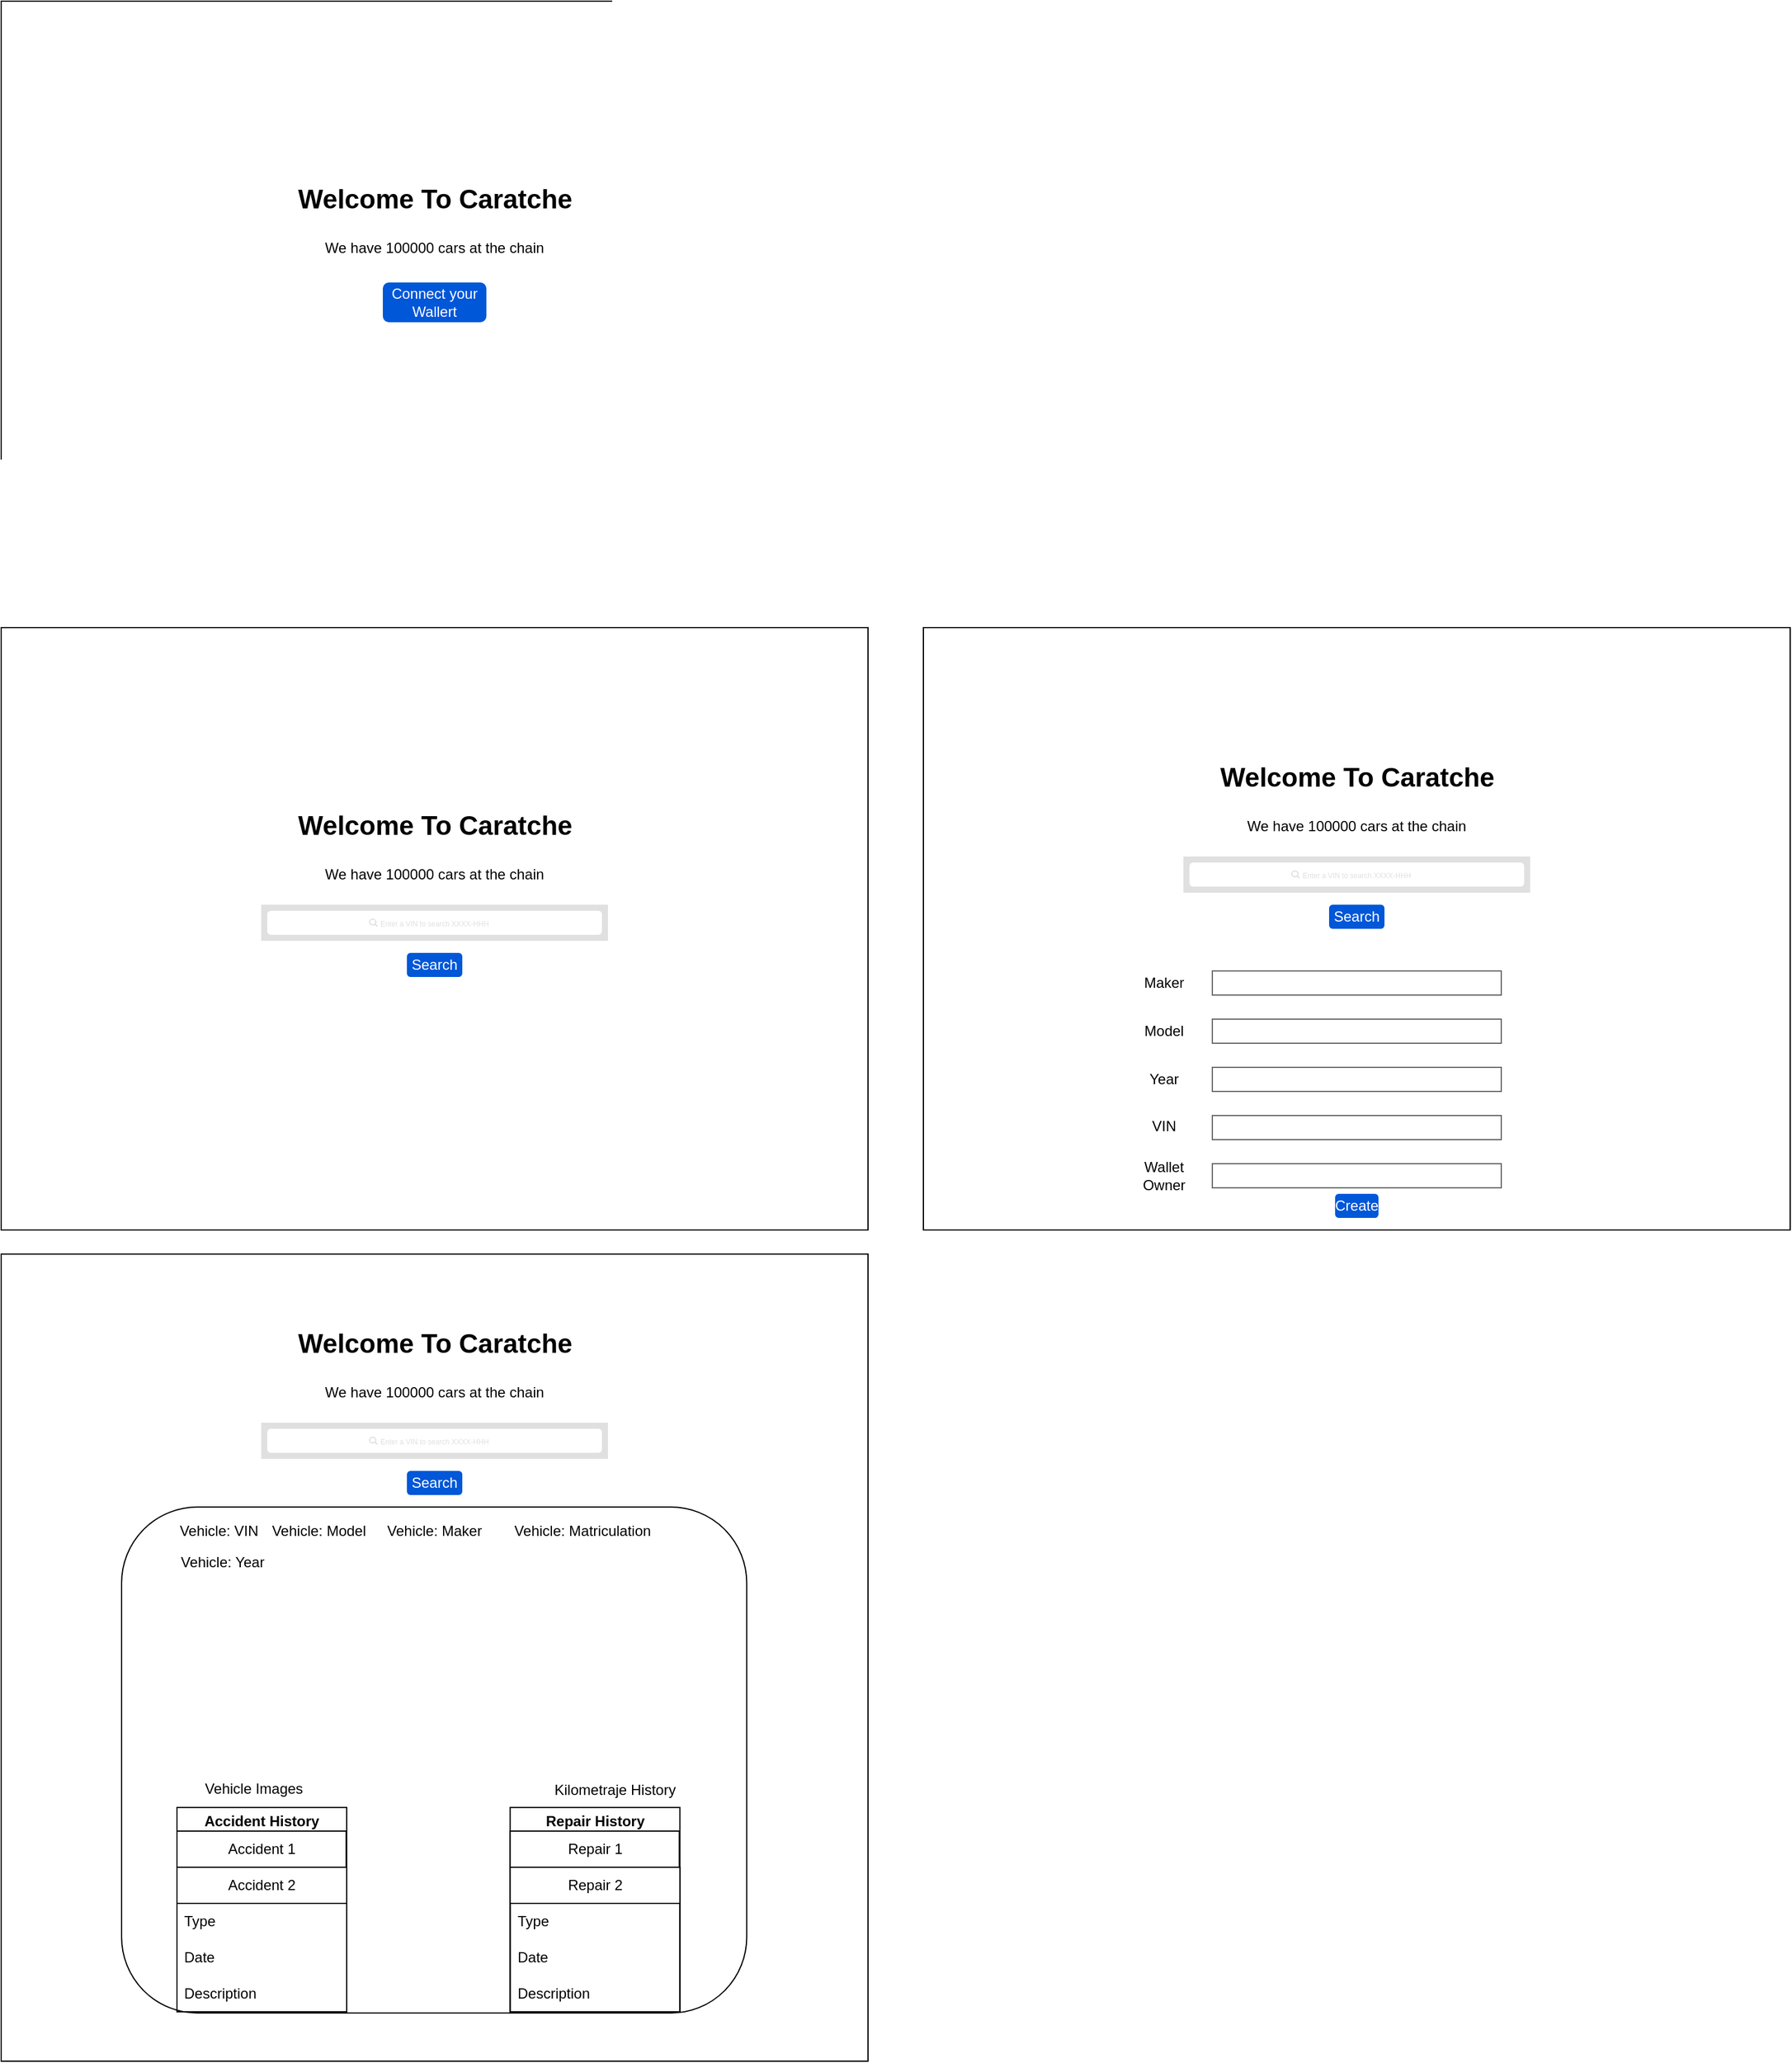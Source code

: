 <mxfile version="21.1.8" type="device">
  <diagram name="Página-1" id="RQqD79whM-RUdCExWJlz">
    <mxGraphModel dx="2373" dy="1313" grid="1" gridSize="10" guides="1" tooltips="1" connect="1" arrows="1" fold="1" page="1" pageScale="1" pageWidth="827" pageHeight="1169" math="0" shadow="0">
      <root>
        <mxCell id="0" />
        <mxCell id="1" parent="0" />
        <mxCell id="EDZhHMUkudXkHzifL0yu-2" value="" style="rounded=0;whiteSpace=wrap;html=1;" vertex="1" parent="1">
          <mxGeometry x="54" y="220" width="720" height="500" as="geometry" />
        </mxCell>
        <mxCell id="EDZhHMUkudXkHzifL0yu-3" value="&lt;b&gt;&lt;font style=&quot;font-size: 22px;&quot;&gt;Welcome To Caratche&lt;/font&gt;&lt;/b&gt;" style="text;html=1;strokeColor=none;fillColor=none;align=center;verticalAlign=middle;whiteSpace=wrap;rounded=0;" vertex="1" parent="1">
          <mxGeometry x="298.5" y="360" width="231" height="50" as="geometry" />
        </mxCell>
        <mxCell id="EDZhHMUkudXkHzifL0yu-4" value="We have 100000 cars at the chain" style="text;html=1;strokeColor=none;fillColor=none;align=center;verticalAlign=middle;whiteSpace=wrap;rounded=0;" vertex="1" parent="1">
          <mxGeometry x="306" y="410" width="216" height="30" as="geometry" />
        </mxCell>
        <mxCell id="EDZhHMUkudXkHzifL0yu-6" value="Connect your Wallert" style="rounded=1;fillColor=#0057D8;align=center;strokeColor=none;html=1;whiteSpace=wrap;fontColor=#ffffff;fontSize=12;sketch=0;" vertex="1" parent="1">
          <mxGeometry x="371" y="453.5" width="86" height="33" as="geometry" />
        </mxCell>
        <mxCell id="EDZhHMUkudXkHzifL0yu-8" value="" style="rounded=0;whiteSpace=wrap;html=1;" vertex="1" parent="1">
          <mxGeometry x="54" y="740" width="720" height="500" as="geometry" />
        </mxCell>
        <mxCell id="EDZhHMUkudXkHzifL0yu-9" value="&lt;b&gt;&lt;font style=&quot;font-size: 22px;&quot;&gt;Welcome To Caratche&lt;/font&gt;&lt;/b&gt;" style="text;html=1;strokeColor=none;fillColor=none;align=center;verticalAlign=middle;whiteSpace=wrap;rounded=0;" vertex="1" parent="1">
          <mxGeometry x="298.5" y="880" width="231" height="50" as="geometry" />
        </mxCell>
        <mxCell id="EDZhHMUkudXkHzifL0yu-10" value="We have 100000 cars at the chain" style="text;html=1;strokeColor=none;fillColor=none;align=center;verticalAlign=middle;whiteSpace=wrap;rounded=0;" vertex="1" parent="1">
          <mxGeometry x="306" y="930" width="216" height="30" as="geometry" />
        </mxCell>
        <mxCell id="EDZhHMUkudXkHzifL0yu-12" value="" style="shape=rect;fillColor=#e0e0e0;strokeColor=none;" vertex="1" parent="1">
          <mxGeometry x="270" y="970" width="288" height="30" as="geometry" />
        </mxCell>
        <mxCell id="EDZhHMUkudXkHzifL0yu-13" value="" style="html=1;strokeWidth=1;shadow=0;dashed=0;shape=mxgraph.ios7ui.marginRect;rx=3;ry=3;rectMargin=5;strokeColor=none;" vertex="1" parent="EDZhHMUkudXkHzifL0yu-12">
          <mxGeometry width="288" height="30" as="geometry" />
        </mxCell>
        <mxCell id="EDZhHMUkudXkHzifL0yu-14" value="Enter a VIN to search XXXX-HHH" style="shape=mxgraph.ios7.icons.looking_glass;strokeColor=#e0e0e0;fillColor=none;fontColor=#e0e0e0;labelPosition=right;verticalLabelPosition=middle;align=left;verticalAlign=middle;fontSize=6;fontStyle=0;spacingTop=2;sketch=0;html=1;" vertex="1" parent="EDZhHMUkudXkHzifL0yu-12">
          <mxGeometry x="0.5" y="0.5" width="6.5" height="6" relative="1" as="geometry">
            <mxPoint x="-54" y="-3" as="offset" />
          </mxGeometry>
        </mxCell>
        <mxCell id="EDZhHMUkudXkHzifL0yu-16" value="Search" style="rounded=1;fillColor=#0057D8;align=center;strokeColor=none;html=1;whiteSpace=wrap;fontColor=#ffffff;fontSize=12;sketch=0;" vertex="1" parent="1">
          <mxGeometry x="391" y="1010" width="46" height="20" as="geometry" />
        </mxCell>
        <mxCell id="EDZhHMUkudXkHzifL0yu-18" value="" style="rounded=0;whiteSpace=wrap;html=1;" vertex="1" parent="1">
          <mxGeometry x="54" y="1260" width="720" height="670" as="geometry" />
        </mxCell>
        <mxCell id="EDZhHMUkudXkHzifL0yu-19" value="&lt;b&gt;&lt;font style=&quot;font-size: 22px;&quot;&gt;Welcome To Caratche&lt;/font&gt;&lt;/b&gt;" style="text;html=1;strokeColor=none;fillColor=none;align=center;verticalAlign=middle;whiteSpace=wrap;rounded=0;" vertex="1" parent="1">
          <mxGeometry x="298.5" y="1310" width="231" height="50" as="geometry" />
        </mxCell>
        <mxCell id="EDZhHMUkudXkHzifL0yu-20" value="We have 100000 cars at the chain" style="text;html=1;strokeColor=none;fillColor=none;align=center;verticalAlign=middle;whiteSpace=wrap;rounded=0;" vertex="1" parent="1">
          <mxGeometry x="306" y="1360" width="216" height="30" as="geometry" />
        </mxCell>
        <mxCell id="EDZhHMUkudXkHzifL0yu-21" value="" style="shape=rect;fillColor=#e0e0e0;strokeColor=none;" vertex="1" parent="1">
          <mxGeometry x="270" y="1400" width="288" height="30" as="geometry" />
        </mxCell>
        <mxCell id="EDZhHMUkudXkHzifL0yu-22" value="" style="html=1;strokeWidth=1;shadow=0;dashed=0;shape=mxgraph.ios7ui.marginRect;rx=3;ry=3;rectMargin=5;strokeColor=none;" vertex="1" parent="EDZhHMUkudXkHzifL0yu-21">
          <mxGeometry width="288" height="30" as="geometry" />
        </mxCell>
        <mxCell id="EDZhHMUkudXkHzifL0yu-23" value="Enter a VIN to search XXXX-HHH" style="shape=mxgraph.ios7.icons.looking_glass;strokeColor=#e0e0e0;fillColor=none;fontColor=#e0e0e0;labelPosition=right;verticalLabelPosition=middle;align=left;verticalAlign=middle;fontSize=6;fontStyle=0;spacingTop=2;sketch=0;html=1;" vertex="1" parent="EDZhHMUkudXkHzifL0yu-21">
          <mxGeometry x="0.5" y="0.5" width="6.5" height="6" relative="1" as="geometry">
            <mxPoint x="-54" y="-3" as="offset" />
          </mxGeometry>
        </mxCell>
        <mxCell id="EDZhHMUkudXkHzifL0yu-24" value="Search" style="rounded=1;fillColor=#0057D8;align=center;strokeColor=none;html=1;whiteSpace=wrap;fontColor=#ffffff;fontSize=12;sketch=0;" vertex="1" parent="1">
          <mxGeometry x="391" y="1440" width="46" height="20" as="geometry" />
        </mxCell>
        <mxCell id="EDZhHMUkudXkHzifL0yu-25" value="" style="rounded=1;whiteSpace=wrap;html=1;" vertex="1" parent="1">
          <mxGeometry x="154" y="1470" width="519.25" height="420" as="geometry" />
        </mxCell>
        <mxCell id="EDZhHMUkudXkHzifL0yu-42" value="Vehicle: Maker" style="text;html=1;strokeColor=none;fillColor=none;align=center;verticalAlign=middle;whiteSpace=wrap;rounded=0;" vertex="1" parent="EDZhHMUkudXkHzifL0yu-25">
          <mxGeometry x="212" width="96" height="39.375" as="geometry" />
        </mxCell>
        <mxCell id="EDZhHMUkudXkHzifL0yu-47" value="Vehicle: Matriculation" style="text;html=1;strokeColor=none;fillColor=none;align=center;verticalAlign=middle;whiteSpace=wrap;rounded=0;" vertex="1" parent="EDZhHMUkudXkHzifL0yu-25">
          <mxGeometry x="276" width="214" height="39.375" as="geometry" />
        </mxCell>
        <mxCell id="EDZhHMUkudXkHzifL0yu-46" value="Vehicle: Year" style="text;html=1;strokeColor=none;fillColor=none;align=center;verticalAlign=middle;whiteSpace=wrap;rounded=0;" vertex="1" parent="EDZhHMUkudXkHzifL0yu-25">
          <mxGeometry x="36" y="26.25" width="96" height="39.375" as="geometry" />
        </mxCell>
        <mxCell id="EDZhHMUkudXkHzifL0yu-41" value="Vehicle: Model" style="text;html=1;strokeColor=none;fillColor=none;align=center;verticalAlign=middle;whiteSpace=wrap;rounded=0;" vertex="1" parent="EDZhHMUkudXkHzifL0yu-25">
          <mxGeometry x="116" width="96" height="39.375" as="geometry" />
        </mxCell>
        <mxCell id="EDZhHMUkudXkHzifL0yu-28" value="" style="shape=image;html=1;verticalAlign=top;verticalLabelPosition=bottom;labelBackgroundColor=#ffffff;imageAspect=0;aspect=fixed;image=https://cdn4.iconfinder.com/data/icons/evil-icons-user-interface/64/picture-128.png" vertex="1" parent="EDZhHMUkudXkHzifL0yu-25">
          <mxGeometry x="35" y="78.75" width="74" height="74" as="geometry" />
        </mxCell>
        <mxCell id="EDZhHMUkudXkHzifL0yu-30" value="" style="shape=image;html=1;verticalAlign=top;verticalLabelPosition=bottom;labelBackgroundColor=#ffffff;imageAspect=0;aspect=fixed;image=https://cdn4.iconfinder.com/data/icons/evil-icons-user-interface/64/picture-128.png" vertex="1" parent="EDZhHMUkudXkHzifL0yu-25">
          <mxGeometry x="115" y="78.75" width="74" height="74" as="geometry" />
        </mxCell>
        <mxCell id="EDZhHMUkudXkHzifL0yu-32" value="" style="shape=image;html=1;verticalAlign=top;verticalLabelPosition=bottom;labelBackgroundColor=#ffffff;imageAspect=0;aspect=fixed;image=https://cdn4.iconfinder.com/data/icons/evil-icons-user-interface/64/picture-128.png" vertex="1" parent="EDZhHMUkudXkHzifL0yu-25">
          <mxGeometry x="115" y="144.375" width="74" height="74" as="geometry" />
        </mxCell>
        <mxCell id="EDZhHMUkudXkHzifL0yu-31" value="" style="shape=image;html=1;verticalAlign=top;verticalLabelPosition=bottom;labelBackgroundColor=#ffffff;imageAspect=0;aspect=fixed;image=https://cdn4.iconfinder.com/data/icons/evil-icons-user-interface/64/picture-128.png" vertex="1" parent="EDZhHMUkudXkHzifL0yu-25">
          <mxGeometry x="35" y="144.375" width="74" height="74" as="geometry" />
        </mxCell>
        <mxCell id="EDZhHMUkudXkHzifL0yu-35" value="Vehicle Images" style="text;html=1;strokeColor=none;fillColor=none;align=center;verticalAlign=middle;whiteSpace=wrap;rounded=0;" vertex="1" parent="EDZhHMUkudXkHzifL0yu-25">
          <mxGeometry x="35" y="227.062" width="150" height="14.438" as="geometry" />
        </mxCell>
        <mxCell id="EDZhHMUkudXkHzifL0yu-33" value="" style="shape=image;html=1;verticalAlign=top;verticalLabelPosition=bottom;labelBackgroundColor=#ffffff;imageAspect=0;aspect=fixed;image=https://cdn0.iconfinder.com/data/icons/business-startup-10/50/18-128.png" vertex="1" parent="EDZhHMUkudXkHzifL0yu-25">
          <mxGeometry x="356.25" y="86.953" width="107.5" height="107.5" as="geometry" />
        </mxCell>
        <mxCell id="EDZhHMUkudXkHzifL0yu-36" value="Kilometraje History" style="text;html=1;strokeColor=none;fillColor=none;align=center;verticalAlign=middle;whiteSpace=wrap;rounded=0;" vertex="1" parent="EDZhHMUkudXkHzifL0yu-25">
          <mxGeometry x="335" y="228.047" width="150" height="14.438" as="geometry" />
        </mxCell>
        <mxCell id="EDZhHMUkudXkHzifL0yu-49" value="Accident History" style="swimlane;whiteSpace=wrap;html=1;" vertex="1" parent="EDZhHMUkudXkHzifL0yu-25">
          <mxGeometry x="46" y="249.38" width="141" height="169.62" as="geometry">
            <mxRectangle x="46" y="249.375" width="140" height="30" as="alternateBounds" />
          </mxGeometry>
        </mxCell>
        <mxCell id="EDZhHMUkudXkHzifL0yu-51" value="Accident 1" style="swimlane;fontStyle=0;childLayout=stackLayout;horizontal=1;startSize=30;horizontalStack=0;resizeParent=1;resizeParentMax=0;resizeLast=0;collapsible=1;marginBottom=0;whiteSpace=wrap;html=1;" vertex="1" collapsed="1" parent="EDZhHMUkudXkHzifL0yu-49">
          <mxGeometry y="19.62" width="140.5" height="30" as="geometry">
            <mxRectangle y="19.62" width="141" height="120" as="alternateBounds" />
          </mxGeometry>
        </mxCell>
        <mxCell id="EDZhHMUkudXkHzifL0yu-52" value="Type" style="text;strokeColor=none;fillColor=none;align=left;verticalAlign=middle;spacingLeft=4;spacingRight=4;overflow=hidden;points=[[0,0.5],[1,0.5]];portConstraint=eastwest;rotatable=0;whiteSpace=wrap;html=1;" vertex="1" parent="EDZhHMUkudXkHzifL0yu-51">
          <mxGeometry y="30" width="141" height="30" as="geometry" />
        </mxCell>
        <mxCell id="EDZhHMUkudXkHzifL0yu-53" value="Date" style="text;strokeColor=none;fillColor=none;align=left;verticalAlign=middle;spacingLeft=4;spacingRight=4;overflow=hidden;points=[[0,0.5],[1,0.5]];portConstraint=eastwest;rotatable=0;whiteSpace=wrap;html=1;" vertex="1" parent="EDZhHMUkudXkHzifL0yu-51">
          <mxGeometry y="60" width="141" height="30" as="geometry" />
        </mxCell>
        <mxCell id="EDZhHMUkudXkHzifL0yu-54" value="Description" style="text;strokeColor=none;fillColor=none;align=left;verticalAlign=middle;spacingLeft=4;spacingRight=4;overflow=hidden;points=[[0,0.5],[1,0.5]];portConstraint=eastwest;rotatable=0;whiteSpace=wrap;html=1;" vertex="1" parent="EDZhHMUkudXkHzifL0yu-51">
          <mxGeometry y="90" width="141" height="30" as="geometry" />
        </mxCell>
        <mxCell id="EDZhHMUkudXkHzifL0yu-55" value="Accident 2" style="swimlane;fontStyle=0;childLayout=stackLayout;horizontal=1;startSize=30;horizontalStack=0;resizeParent=1;resizeParentMax=0;resizeLast=0;collapsible=1;marginBottom=0;whiteSpace=wrap;html=1;" vertex="1" parent="EDZhHMUkudXkHzifL0yu-49">
          <mxGeometry y="49.62" width="141" height="120" as="geometry">
            <mxRectangle y="49.62" width="140.5" height="30" as="alternateBounds" />
          </mxGeometry>
        </mxCell>
        <mxCell id="EDZhHMUkudXkHzifL0yu-56" value="Type" style="text;strokeColor=none;fillColor=none;align=left;verticalAlign=middle;spacingLeft=4;spacingRight=4;overflow=hidden;points=[[0,0.5],[1,0.5]];portConstraint=eastwest;rotatable=0;whiteSpace=wrap;html=1;" vertex="1" parent="EDZhHMUkudXkHzifL0yu-55">
          <mxGeometry y="30" width="141" height="30" as="geometry" />
        </mxCell>
        <mxCell id="EDZhHMUkudXkHzifL0yu-57" value="Date" style="text;strokeColor=none;fillColor=none;align=left;verticalAlign=middle;spacingLeft=4;spacingRight=4;overflow=hidden;points=[[0,0.5],[1,0.5]];portConstraint=eastwest;rotatable=0;whiteSpace=wrap;html=1;" vertex="1" parent="EDZhHMUkudXkHzifL0yu-55">
          <mxGeometry y="60" width="141" height="30" as="geometry" />
        </mxCell>
        <mxCell id="EDZhHMUkudXkHzifL0yu-58" value="Description" style="text;strokeColor=none;fillColor=none;align=left;verticalAlign=middle;spacingLeft=4;spacingRight=4;overflow=hidden;points=[[0,0.5],[1,0.5]];portConstraint=eastwest;rotatable=0;whiteSpace=wrap;html=1;" vertex="1" parent="EDZhHMUkudXkHzifL0yu-55">
          <mxGeometry y="90" width="141" height="30" as="geometry" />
        </mxCell>
        <mxCell id="EDZhHMUkudXkHzifL0yu-59" value="Repair History" style="swimlane;whiteSpace=wrap;html=1;" vertex="1" parent="EDZhHMUkudXkHzifL0yu-25">
          <mxGeometry x="322.75" y="249.38" width="141" height="169.62" as="geometry">
            <mxRectangle x="46" y="249.375" width="140" height="30" as="alternateBounds" />
          </mxGeometry>
        </mxCell>
        <mxCell id="EDZhHMUkudXkHzifL0yu-60" value="Repair 1" style="swimlane;fontStyle=0;childLayout=stackLayout;horizontal=1;startSize=30;horizontalStack=0;resizeParent=1;resizeParentMax=0;resizeLast=0;collapsible=1;marginBottom=0;whiteSpace=wrap;html=1;" vertex="1" collapsed="1" parent="EDZhHMUkudXkHzifL0yu-59">
          <mxGeometry y="19.62" width="140.5" height="30" as="geometry">
            <mxRectangle y="19.62" width="141" height="120" as="alternateBounds" />
          </mxGeometry>
        </mxCell>
        <mxCell id="EDZhHMUkudXkHzifL0yu-61" value="Type" style="text;strokeColor=none;fillColor=none;align=left;verticalAlign=middle;spacingLeft=4;spacingRight=4;overflow=hidden;points=[[0,0.5],[1,0.5]];portConstraint=eastwest;rotatable=0;whiteSpace=wrap;html=1;" vertex="1" parent="EDZhHMUkudXkHzifL0yu-60">
          <mxGeometry y="30" width="141" height="30" as="geometry" />
        </mxCell>
        <mxCell id="EDZhHMUkudXkHzifL0yu-62" value="Date" style="text;strokeColor=none;fillColor=none;align=left;verticalAlign=middle;spacingLeft=4;spacingRight=4;overflow=hidden;points=[[0,0.5],[1,0.5]];portConstraint=eastwest;rotatable=0;whiteSpace=wrap;html=1;" vertex="1" parent="EDZhHMUkudXkHzifL0yu-60">
          <mxGeometry y="60" width="141" height="30" as="geometry" />
        </mxCell>
        <mxCell id="EDZhHMUkudXkHzifL0yu-63" value="Description" style="text;strokeColor=none;fillColor=none;align=left;verticalAlign=middle;spacingLeft=4;spacingRight=4;overflow=hidden;points=[[0,0.5],[1,0.5]];portConstraint=eastwest;rotatable=0;whiteSpace=wrap;html=1;" vertex="1" parent="EDZhHMUkudXkHzifL0yu-60">
          <mxGeometry y="90" width="141" height="30" as="geometry" />
        </mxCell>
        <mxCell id="EDZhHMUkudXkHzifL0yu-64" value="Repair 2" style="swimlane;fontStyle=0;childLayout=stackLayout;horizontal=1;startSize=30;horizontalStack=0;resizeParent=1;resizeParentMax=0;resizeLast=0;collapsible=1;marginBottom=0;whiteSpace=wrap;html=1;" vertex="1" parent="EDZhHMUkudXkHzifL0yu-59">
          <mxGeometry y="49.62" width="141" height="120" as="geometry">
            <mxRectangle y="49.62" width="140.5" height="30" as="alternateBounds" />
          </mxGeometry>
        </mxCell>
        <mxCell id="EDZhHMUkudXkHzifL0yu-65" value="Type" style="text;strokeColor=none;fillColor=none;align=left;verticalAlign=middle;spacingLeft=4;spacingRight=4;overflow=hidden;points=[[0,0.5],[1,0.5]];portConstraint=eastwest;rotatable=0;whiteSpace=wrap;html=1;" vertex="1" parent="EDZhHMUkudXkHzifL0yu-64">
          <mxGeometry y="30" width="141" height="30" as="geometry" />
        </mxCell>
        <mxCell id="EDZhHMUkudXkHzifL0yu-66" value="Date" style="text;strokeColor=none;fillColor=none;align=left;verticalAlign=middle;spacingLeft=4;spacingRight=4;overflow=hidden;points=[[0,0.5],[1,0.5]];portConstraint=eastwest;rotatable=0;whiteSpace=wrap;html=1;" vertex="1" parent="EDZhHMUkudXkHzifL0yu-64">
          <mxGeometry y="60" width="141" height="30" as="geometry" />
        </mxCell>
        <mxCell id="EDZhHMUkudXkHzifL0yu-67" value="Description" style="text;strokeColor=none;fillColor=none;align=left;verticalAlign=middle;spacingLeft=4;spacingRight=4;overflow=hidden;points=[[0,0.5],[1,0.5]];portConstraint=eastwest;rotatable=0;whiteSpace=wrap;html=1;" vertex="1" parent="EDZhHMUkudXkHzifL0yu-64">
          <mxGeometry y="90" width="141" height="30" as="geometry" />
        </mxCell>
        <mxCell id="EDZhHMUkudXkHzifL0yu-37" value="Vehicle: VIN" style="text;html=1;strokeColor=none;fillColor=none;align=center;verticalAlign=middle;whiteSpace=wrap;rounded=0;" vertex="1" parent="EDZhHMUkudXkHzifL0yu-25">
          <mxGeometry x="30" y="4.69" width="102" height="30" as="geometry" />
        </mxCell>
        <mxCell id="EDZhHMUkudXkHzifL0yu-69" value="" style="rounded=0;whiteSpace=wrap;html=1;" vertex="1" parent="1">
          <mxGeometry x="820" y="740" width="720" height="500" as="geometry" />
        </mxCell>
        <mxCell id="EDZhHMUkudXkHzifL0yu-70" value="&lt;b&gt;&lt;font style=&quot;font-size: 22px;&quot;&gt;Welcome To Caratche&lt;/font&gt;&lt;/b&gt;" style="text;html=1;strokeColor=none;fillColor=none;align=center;verticalAlign=middle;whiteSpace=wrap;rounded=0;" vertex="1" parent="1">
          <mxGeometry x="1064.5" y="840" width="231" height="50" as="geometry" />
        </mxCell>
        <mxCell id="EDZhHMUkudXkHzifL0yu-71" value="We have 100000 cars at the chain" style="text;html=1;strokeColor=none;fillColor=none;align=center;verticalAlign=middle;whiteSpace=wrap;rounded=0;" vertex="1" parent="1">
          <mxGeometry x="1072" y="890" width="216" height="30" as="geometry" />
        </mxCell>
        <mxCell id="EDZhHMUkudXkHzifL0yu-72" value="" style="shape=rect;fillColor=#e0e0e0;strokeColor=none;" vertex="1" parent="1">
          <mxGeometry x="1036" y="930" width="288" height="30" as="geometry" />
        </mxCell>
        <mxCell id="EDZhHMUkudXkHzifL0yu-73" value="" style="html=1;strokeWidth=1;shadow=0;dashed=0;shape=mxgraph.ios7ui.marginRect;rx=3;ry=3;rectMargin=5;strokeColor=none;" vertex="1" parent="EDZhHMUkudXkHzifL0yu-72">
          <mxGeometry width="288" height="30" as="geometry" />
        </mxCell>
        <mxCell id="EDZhHMUkudXkHzifL0yu-74" value="Enter a VIN to search XXXX-HHH" style="shape=mxgraph.ios7.icons.looking_glass;strokeColor=#e0e0e0;fillColor=none;fontColor=#e0e0e0;labelPosition=right;verticalLabelPosition=middle;align=left;verticalAlign=middle;fontSize=6;fontStyle=0;spacingTop=2;sketch=0;html=1;" vertex="1" parent="EDZhHMUkudXkHzifL0yu-72">
          <mxGeometry x="0.5" y="0.5" width="6.5" height="6" relative="1" as="geometry">
            <mxPoint x="-54" y="-3" as="offset" />
          </mxGeometry>
        </mxCell>
        <mxCell id="EDZhHMUkudXkHzifL0yu-75" value="Search" style="rounded=1;fillColor=#0057D8;align=center;strokeColor=none;html=1;whiteSpace=wrap;fontColor=#ffffff;fontSize=12;sketch=0;" vertex="1" parent="1">
          <mxGeometry x="1157" y="970" width="46" height="20" as="geometry" />
        </mxCell>
        <mxCell id="EDZhHMUkudXkHzifL0yu-122" value="" style="strokeWidth=1;shadow=0;dashed=0;align=center;html=1;shape=mxgraph.mockup.text.textBox;fontColor=#666666;align=left;fontSize=17;spacingLeft=4;spacingTop=-3;whiteSpace=wrap;strokeColor=#666666;mainText=" vertex="1" parent="1">
          <mxGeometry x="1060" y="1105" width="240" height="20" as="geometry" />
        </mxCell>
        <mxCell id="EDZhHMUkudXkHzifL0yu-123" value="" style="strokeWidth=1;shadow=0;dashed=0;align=center;html=1;shape=mxgraph.mockup.text.textBox;fontColor=#666666;align=left;fontSize=17;spacingLeft=4;spacingTop=-3;whiteSpace=wrap;strokeColor=#666666;mainText=;fontStyle=1" vertex="1" parent="1">
          <mxGeometry x="1060" y="1145" width="240" height="20" as="geometry" />
        </mxCell>
        <mxCell id="EDZhHMUkudXkHzifL0yu-124" value="" style="strokeWidth=1;shadow=0;dashed=0;align=center;html=1;shape=mxgraph.mockup.text.textBox;fontColor=#666666;align=left;fontSize=17;spacingLeft=4;spacingTop=-3;whiteSpace=wrap;strokeColor=#666666;mainText=" vertex="1" parent="1">
          <mxGeometry x="1060" y="1185" width="240" height="20" as="geometry" />
        </mxCell>
        <mxCell id="EDZhHMUkudXkHzifL0yu-125" value="Create" style="rounded=1;fillColor=#0057D8;align=center;strokeColor=none;html=1;whiteSpace=wrap;fontColor=#ffffff;fontSize=12;sketch=0;" vertex="1" parent="1">
          <mxGeometry x="1162" y="1210" width="36" height="20" as="geometry" />
        </mxCell>
        <mxCell id="EDZhHMUkudXkHzifL0yu-126" value="" style="strokeWidth=1;shadow=0;dashed=0;align=center;html=1;shape=mxgraph.mockup.text.textBox;fontColor=#666666;align=left;fontSize=17;spacingLeft=4;spacingTop=-3;whiteSpace=wrap;strokeColor=#666666;mainText=" vertex="1" parent="1">
          <mxGeometry x="1060" y="1025" width="240" height="20" as="geometry" />
        </mxCell>
        <mxCell id="EDZhHMUkudXkHzifL0yu-127" value="Maker" style="text;html=1;strokeColor=none;fillColor=none;align=center;verticalAlign=middle;whiteSpace=wrap;rounded=0;" vertex="1" parent="1">
          <mxGeometry x="990" y="1020" width="60" height="30" as="geometry" />
        </mxCell>
        <mxCell id="EDZhHMUkudXkHzifL0yu-128" value="" style="strokeWidth=1;shadow=0;dashed=0;align=center;html=1;shape=mxgraph.mockup.text.textBox;fontColor=#666666;align=left;fontSize=17;spacingLeft=4;spacingTop=-3;whiteSpace=wrap;strokeColor=#666666;mainText=" vertex="1" parent="1">
          <mxGeometry x="1060" y="1065" width="240" height="20" as="geometry" />
        </mxCell>
        <mxCell id="EDZhHMUkudXkHzifL0yu-129" value="Model" style="text;html=1;strokeColor=none;fillColor=none;align=center;verticalAlign=middle;whiteSpace=wrap;rounded=0;" vertex="1" parent="1">
          <mxGeometry x="990" y="1060" width="60" height="30" as="geometry" />
        </mxCell>
        <mxCell id="EDZhHMUkudXkHzifL0yu-130" value="Year" style="text;html=1;strokeColor=none;fillColor=none;align=center;verticalAlign=middle;whiteSpace=wrap;rounded=0;" vertex="1" parent="1">
          <mxGeometry x="990" y="1100" width="60" height="30" as="geometry" />
        </mxCell>
        <mxCell id="EDZhHMUkudXkHzifL0yu-131" value="VIN" style="text;html=1;strokeColor=none;fillColor=none;align=center;verticalAlign=middle;whiteSpace=wrap;rounded=0;" vertex="1" parent="1">
          <mxGeometry x="990" y="1139" width="60" height="30" as="geometry" />
        </mxCell>
        <mxCell id="EDZhHMUkudXkHzifL0yu-132" value="Wallet Owner" style="text;html=1;strokeColor=none;fillColor=none;align=center;verticalAlign=middle;whiteSpace=wrap;rounded=0;" vertex="1" parent="1">
          <mxGeometry x="990" y="1180" width="60" height="30" as="geometry" />
        </mxCell>
      </root>
    </mxGraphModel>
  </diagram>
</mxfile>
